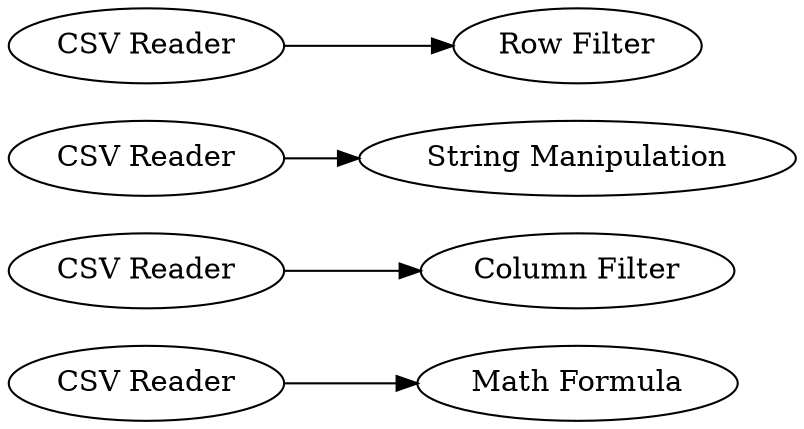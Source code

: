digraph {
	"-3250341838320910079_9" [label="Math Formula"]
	"-3250341838320910079_10" [label="CSV Reader"]
	"-3250341838320910079_2" [label="CSV Reader"]
	"-3250341838320910079_8" [label="String Manipulation"]
	"-3250341838320910079_1" [label="CSV Reader"]
	"-3250341838320910079_6" [label="Row Filter"]
	"-3250341838320910079_7" [label="Column Filter"]
	"-3250341838320910079_3" [label="CSV Reader"]
	"-3250341838320910079_10" -> "-3250341838320910079_9"
	"-3250341838320910079_2" -> "-3250341838320910079_7"
	"-3250341838320910079_3" -> "-3250341838320910079_8"
	"-3250341838320910079_1" -> "-3250341838320910079_6"
	rankdir=LR
}
